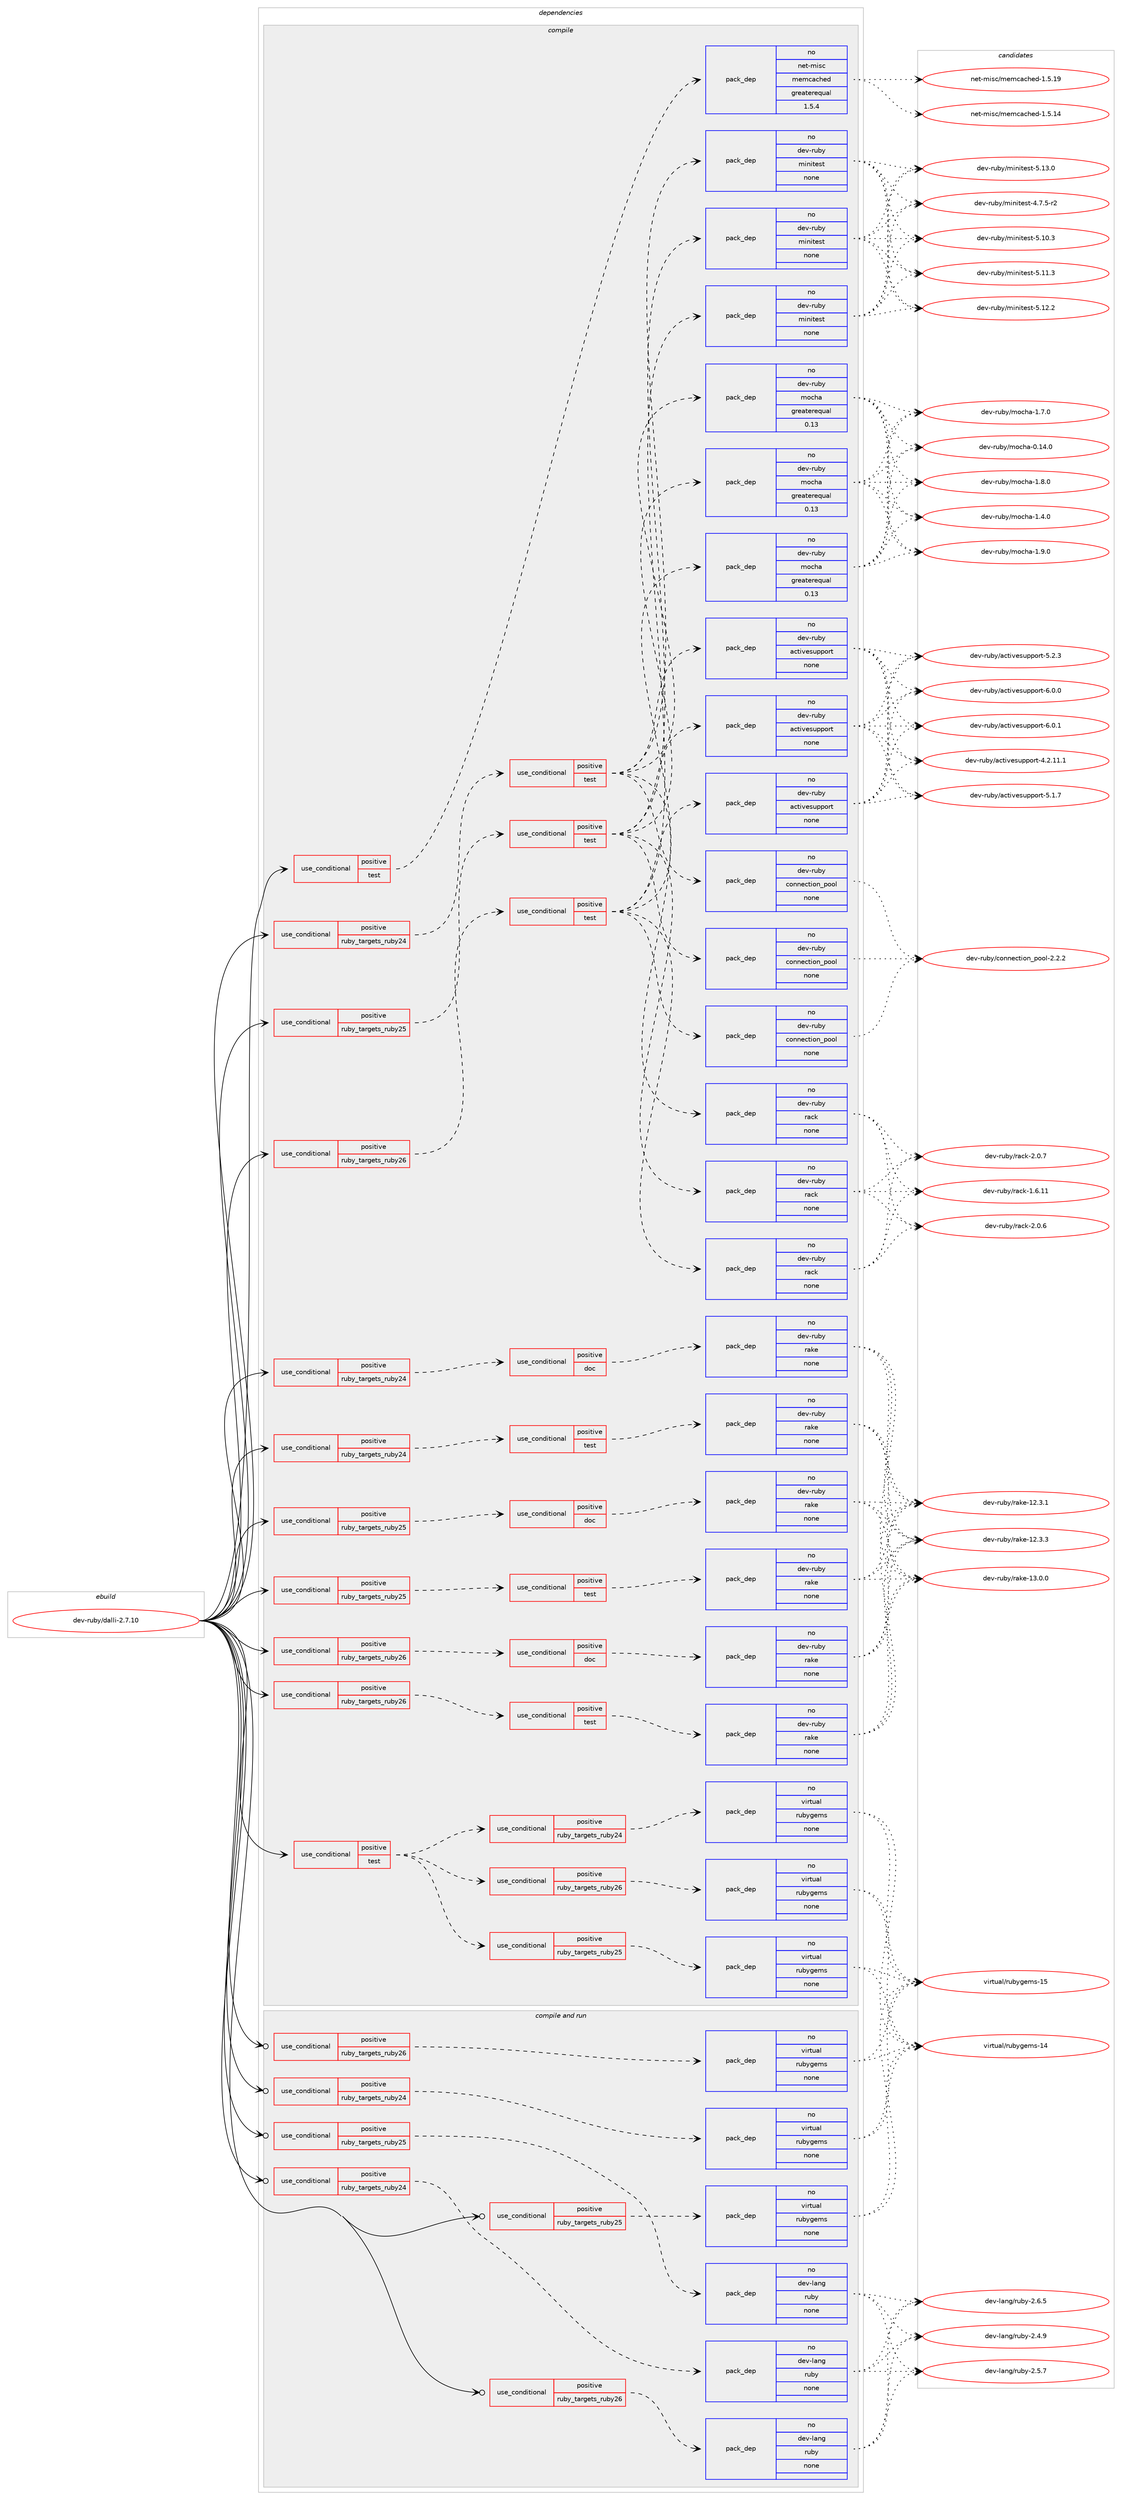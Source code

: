 digraph prolog {

# *************
# Graph options
# *************

newrank=true;
concentrate=true;
compound=true;
graph [rankdir=LR,fontname=Helvetica,fontsize=10,ranksep=1.5];#, ranksep=2.5, nodesep=0.2];
edge  [arrowhead=vee];
node  [fontname=Helvetica,fontsize=10];

# **********
# The ebuild
# **********

subgraph cluster_leftcol {
color=gray;
rank=same;
label=<<i>ebuild</i>>;
id [label="dev-ruby/dalli-2.7.10", color=red, width=4, href="../dev-ruby/dalli-2.7.10.svg"];
}

# ****************
# The dependencies
# ****************

subgraph cluster_midcol {
color=gray;
label=<<i>dependencies</i>>;
subgraph cluster_compile {
fillcolor="#eeeeee";
style=filled;
label=<<i>compile</i>>;
subgraph cond161274 {
dependency683185 [label=<<TABLE BORDER="0" CELLBORDER="1" CELLSPACING="0" CELLPADDING="4"><TR><TD ROWSPAN="3" CELLPADDING="10">use_conditional</TD></TR><TR><TD>positive</TD></TR><TR><TD>ruby_targets_ruby24</TD></TR></TABLE>>, shape=none, color=red];
subgraph cond161275 {
dependency683186 [label=<<TABLE BORDER="0" CELLBORDER="1" CELLSPACING="0" CELLPADDING="4"><TR><TD ROWSPAN="3" CELLPADDING="10">use_conditional</TD></TR><TR><TD>positive</TD></TR><TR><TD>doc</TD></TR></TABLE>>, shape=none, color=red];
subgraph pack509945 {
dependency683187 [label=<<TABLE BORDER="0" CELLBORDER="1" CELLSPACING="0" CELLPADDING="4" WIDTH="220"><TR><TD ROWSPAN="6" CELLPADDING="30">pack_dep</TD></TR><TR><TD WIDTH="110">no</TD></TR><TR><TD>dev-ruby</TD></TR><TR><TD>rake</TD></TR><TR><TD>none</TD></TR><TR><TD></TD></TR></TABLE>>, shape=none, color=blue];
}
dependency683186:e -> dependency683187:w [weight=20,style="dashed",arrowhead="vee"];
}
dependency683185:e -> dependency683186:w [weight=20,style="dashed",arrowhead="vee"];
}
id:e -> dependency683185:w [weight=20,style="solid",arrowhead="vee"];
subgraph cond161276 {
dependency683188 [label=<<TABLE BORDER="0" CELLBORDER="1" CELLSPACING="0" CELLPADDING="4"><TR><TD ROWSPAN="3" CELLPADDING="10">use_conditional</TD></TR><TR><TD>positive</TD></TR><TR><TD>ruby_targets_ruby24</TD></TR></TABLE>>, shape=none, color=red];
subgraph cond161277 {
dependency683189 [label=<<TABLE BORDER="0" CELLBORDER="1" CELLSPACING="0" CELLPADDING="4"><TR><TD ROWSPAN="3" CELLPADDING="10">use_conditional</TD></TR><TR><TD>positive</TD></TR><TR><TD>test</TD></TR></TABLE>>, shape=none, color=red];
subgraph pack509946 {
dependency683190 [label=<<TABLE BORDER="0" CELLBORDER="1" CELLSPACING="0" CELLPADDING="4" WIDTH="220"><TR><TD ROWSPAN="6" CELLPADDING="30">pack_dep</TD></TR><TR><TD WIDTH="110">no</TD></TR><TR><TD>dev-ruby</TD></TR><TR><TD>minitest</TD></TR><TR><TD>none</TD></TR><TR><TD></TD></TR></TABLE>>, shape=none, color=blue];
}
dependency683189:e -> dependency683190:w [weight=20,style="dashed",arrowhead="vee"];
subgraph pack509947 {
dependency683191 [label=<<TABLE BORDER="0" CELLBORDER="1" CELLSPACING="0" CELLPADDING="4" WIDTH="220"><TR><TD ROWSPAN="6" CELLPADDING="30">pack_dep</TD></TR><TR><TD WIDTH="110">no</TD></TR><TR><TD>dev-ruby</TD></TR><TR><TD>mocha</TD></TR><TR><TD>greaterequal</TD></TR><TR><TD>0.13</TD></TR></TABLE>>, shape=none, color=blue];
}
dependency683189:e -> dependency683191:w [weight=20,style="dashed",arrowhead="vee"];
subgraph pack509948 {
dependency683192 [label=<<TABLE BORDER="0" CELLBORDER="1" CELLSPACING="0" CELLPADDING="4" WIDTH="220"><TR><TD ROWSPAN="6" CELLPADDING="30">pack_dep</TD></TR><TR><TD WIDTH="110">no</TD></TR><TR><TD>dev-ruby</TD></TR><TR><TD>rack</TD></TR><TR><TD>none</TD></TR><TR><TD></TD></TR></TABLE>>, shape=none, color=blue];
}
dependency683189:e -> dependency683192:w [weight=20,style="dashed",arrowhead="vee"];
subgraph pack509949 {
dependency683193 [label=<<TABLE BORDER="0" CELLBORDER="1" CELLSPACING="0" CELLPADDING="4" WIDTH="220"><TR><TD ROWSPAN="6" CELLPADDING="30">pack_dep</TD></TR><TR><TD WIDTH="110">no</TD></TR><TR><TD>dev-ruby</TD></TR><TR><TD>activesupport</TD></TR><TR><TD>none</TD></TR><TR><TD></TD></TR></TABLE>>, shape=none, color=blue];
}
dependency683189:e -> dependency683193:w [weight=20,style="dashed",arrowhead="vee"];
subgraph pack509950 {
dependency683194 [label=<<TABLE BORDER="0" CELLBORDER="1" CELLSPACING="0" CELLPADDING="4" WIDTH="220"><TR><TD ROWSPAN="6" CELLPADDING="30">pack_dep</TD></TR><TR><TD WIDTH="110">no</TD></TR><TR><TD>dev-ruby</TD></TR><TR><TD>connection_pool</TD></TR><TR><TD>none</TD></TR><TR><TD></TD></TR></TABLE>>, shape=none, color=blue];
}
dependency683189:e -> dependency683194:w [weight=20,style="dashed",arrowhead="vee"];
}
dependency683188:e -> dependency683189:w [weight=20,style="dashed",arrowhead="vee"];
}
id:e -> dependency683188:w [weight=20,style="solid",arrowhead="vee"];
subgraph cond161278 {
dependency683195 [label=<<TABLE BORDER="0" CELLBORDER="1" CELLSPACING="0" CELLPADDING="4"><TR><TD ROWSPAN="3" CELLPADDING="10">use_conditional</TD></TR><TR><TD>positive</TD></TR><TR><TD>ruby_targets_ruby24</TD></TR></TABLE>>, shape=none, color=red];
subgraph cond161279 {
dependency683196 [label=<<TABLE BORDER="0" CELLBORDER="1" CELLSPACING="0" CELLPADDING="4"><TR><TD ROWSPAN="3" CELLPADDING="10">use_conditional</TD></TR><TR><TD>positive</TD></TR><TR><TD>test</TD></TR></TABLE>>, shape=none, color=red];
subgraph pack509951 {
dependency683197 [label=<<TABLE BORDER="0" CELLBORDER="1" CELLSPACING="0" CELLPADDING="4" WIDTH="220"><TR><TD ROWSPAN="6" CELLPADDING="30">pack_dep</TD></TR><TR><TD WIDTH="110">no</TD></TR><TR><TD>dev-ruby</TD></TR><TR><TD>rake</TD></TR><TR><TD>none</TD></TR><TR><TD></TD></TR></TABLE>>, shape=none, color=blue];
}
dependency683196:e -> dependency683197:w [weight=20,style="dashed",arrowhead="vee"];
}
dependency683195:e -> dependency683196:w [weight=20,style="dashed",arrowhead="vee"];
}
id:e -> dependency683195:w [weight=20,style="solid",arrowhead="vee"];
subgraph cond161280 {
dependency683198 [label=<<TABLE BORDER="0" CELLBORDER="1" CELLSPACING="0" CELLPADDING="4"><TR><TD ROWSPAN="3" CELLPADDING="10">use_conditional</TD></TR><TR><TD>positive</TD></TR><TR><TD>ruby_targets_ruby25</TD></TR></TABLE>>, shape=none, color=red];
subgraph cond161281 {
dependency683199 [label=<<TABLE BORDER="0" CELLBORDER="1" CELLSPACING="0" CELLPADDING="4"><TR><TD ROWSPAN="3" CELLPADDING="10">use_conditional</TD></TR><TR><TD>positive</TD></TR><TR><TD>doc</TD></TR></TABLE>>, shape=none, color=red];
subgraph pack509952 {
dependency683200 [label=<<TABLE BORDER="0" CELLBORDER="1" CELLSPACING="0" CELLPADDING="4" WIDTH="220"><TR><TD ROWSPAN="6" CELLPADDING="30">pack_dep</TD></TR><TR><TD WIDTH="110">no</TD></TR><TR><TD>dev-ruby</TD></TR><TR><TD>rake</TD></TR><TR><TD>none</TD></TR><TR><TD></TD></TR></TABLE>>, shape=none, color=blue];
}
dependency683199:e -> dependency683200:w [weight=20,style="dashed",arrowhead="vee"];
}
dependency683198:e -> dependency683199:w [weight=20,style="dashed",arrowhead="vee"];
}
id:e -> dependency683198:w [weight=20,style="solid",arrowhead="vee"];
subgraph cond161282 {
dependency683201 [label=<<TABLE BORDER="0" CELLBORDER="1" CELLSPACING="0" CELLPADDING="4"><TR><TD ROWSPAN="3" CELLPADDING="10">use_conditional</TD></TR><TR><TD>positive</TD></TR><TR><TD>ruby_targets_ruby25</TD></TR></TABLE>>, shape=none, color=red];
subgraph cond161283 {
dependency683202 [label=<<TABLE BORDER="0" CELLBORDER="1" CELLSPACING="0" CELLPADDING="4"><TR><TD ROWSPAN="3" CELLPADDING="10">use_conditional</TD></TR><TR><TD>positive</TD></TR><TR><TD>test</TD></TR></TABLE>>, shape=none, color=red];
subgraph pack509953 {
dependency683203 [label=<<TABLE BORDER="0" CELLBORDER="1" CELLSPACING="0" CELLPADDING="4" WIDTH="220"><TR><TD ROWSPAN="6" CELLPADDING="30">pack_dep</TD></TR><TR><TD WIDTH="110">no</TD></TR><TR><TD>dev-ruby</TD></TR><TR><TD>minitest</TD></TR><TR><TD>none</TD></TR><TR><TD></TD></TR></TABLE>>, shape=none, color=blue];
}
dependency683202:e -> dependency683203:w [weight=20,style="dashed",arrowhead="vee"];
subgraph pack509954 {
dependency683204 [label=<<TABLE BORDER="0" CELLBORDER="1" CELLSPACING="0" CELLPADDING="4" WIDTH="220"><TR><TD ROWSPAN="6" CELLPADDING="30">pack_dep</TD></TR><TR><TD WIDTH="110">no</TD></TR><TR><TD>dev-ruby</TD></TR><TR><TD>mocha</TD></TR><TR><TD>greaterequal</TD></TR><TR><TD>0.13</TD></TR></TABLE>>, shape=none, color=blue];
}
dependency683202:e -> dependency683204:w [weight=20,style="dashed",arrowhead="vee"];
subgraph pack509955 {
dependency683205 [label=<<TABLE BORDER="0" CELLBORDER="1" CELLSPACING="0" CELLPADDING="4" WIDTH="220"><TR><TD ROWSPAN="6" CELLPADDING="30">pack_dep</TD></TR><TR><TD WIDTH="110">no</TD></TR><TR><TD>dev-ruby</TD></TR><TR><TD>rack</TD></TR><TR><TD>none</TD></TR><TR><TD></TD></TR></TABLE>>, shape=none, color=blue];
}
dependency683202:e -> dependency683205:w [weight=20,style="dashed",arrowhead="vee"];
subgraph pack509956 {
dependency683206 [label=<<TABLE BORDER="0" CELLBORDER="1" CELLSPACING="0" CELLPADDING="4" WIDTH="220"><TR><TD ROWSPAN="6" CELLPADDING="30">pack_dep</TD></TR><TR><TD WIDTH="110">no</TD></TR><TR><TD>dev-ruby</TD></TR><TR><TD>activesupport</TD></TR><TR><TD>none</TD></TR><TR><TD></TD></TR></TABLE>>, shape=none, color=blue];
}
dependency683202:e -> dependency683206:w [weight=20,style="dashed",arrowhead="vee"];
subgraph pack509957 {
dependency683207 [label=<<TABLE BORDER="0" CELLBORDER="1" CELLSPACING="0" CELLPADDING="4" WIDTH="220"><TR><TD ROWSPAN="6" CELLPADDING="30">pack_dep</TD></TR><TR><TD WIDTH="110">no</TD></TR><TR><TD>dev-ruby</TD></TR><TR><TD>connection_pool</TD></TR><TR><TD>none</TD></TR><TR><TD></TD></TR></TABLE>>, shape=none, color=blue];
}
dependency683202:e -> dependency683207:w [weight=20,style="dashed",arrowhead="vee"];
}
dependency683201:e -> dependency683202:w [weight=20,style="dashed",arrowhead="vee"];
}
id:e -> dependency683201:w [weight=20,style="solid",arrowhead="vee"];
subgraph cond161284 {
dependency683208 [label=<<TABLE BORDER="0" CELLBORDER="1" CELLSPACING="0" CELLPADDING="4"><TR><TD ROWSPAN="3" CELLPADDING="10">use_conditional</TD></TR><TR><TD>positive</TD></TR><TR><TD>ruby_targets_ruby25</TD></TR></TABLE>>, shape=none, color=red];
subgraph cond161285 {
dependency683209 [label=<<TABLE BORDER="0" CELLBORDER="1" CELLSPACING="0" CELLPADDING="4"><TR><TD ROWSPAN="3" CELLPADDING="10">use_conditional</TD></TR><TR><TD>positive</TD></TR><TR><TD>test</TD></TR></TABLE>>, shape=none, color=red];
subgraph pack509958 {
dependency683210 [label=<<TABLE BORDER="0" CELLBORDER="1" CELLSPACING="0" CELLPADDING="4" WIDTH="220"><TR><TD ROWSPAN="6" CELLPADDING="30">pack_dep</TD></TR><TR><TD WIDTH="110">no</TD></TR><TR><TD>dev-ruby</TD></TR><TR><TD>rake</TD></TR><TR><TD>none</TD></TR><TR><TD></TD></TR></TABLE>>, shape=none, color=blue];
}
dependency683209:e -> dependency683210:w [weight=20,style="dashed",arrowhead="vee"];
}
dependency683208:e -> dependency683209:w [weight=20,style="dashed",arrowhead="vee"];
}
id:e -> dependency683208:w [weight=20,style="solid",arrowhead="vee"];
subgraph cond161286 {
dependency683211 [label=<<TABLE BORDER="0" CELLBORDER="1" CELLSPACING="0" CELLPADDING="4"><TR><TD ROWSPAN="3" CELLPADDING="10">use_conditional</TD></TR><TR><TD>positive</TD></TR><TR><TD>ruby_targets_ruby26</TD></TR></TABLE>>, shape=none, color=red];
subgraph cond161287 {
dependency683212 [label=<<TABLE BORDER="0" CELLBORDER="1" CELLSPACING="0" CELLPADDING="4"><TR><TD ROWSPAN="3" CELLPADDING="10">use_conditional</TD></TR><TR><TD>positive</TD></TR><TR><TD>doc</TD></TR></TABLE>>, shape=none, color=red];
subgraph pack509959 {
dependency683213 [label=<<TABLE BORDER="0" CELLBORDER="1" CELLSPACING="0" CELLPADDING="4" WIDTH="220"><TR><TD ROWSPAN="6" CELLPADDING="30">pack_dep</TD></TR><TR><TD WIDTH="110">no</TD></TR><TR><TD>dev-ruby</TD></TR><TR><TD>rake</TD></TR><TR><TD>none</TD></TR><TR><TD></TD></TR></TABLE>>, shape=none, color=blue];
}
dependency683212:e -> dependency683213:w [weight=20,style="dashed",arrowhead="vee"];
}
dependency683211:e -> dependency683212:w [weight=20,style="dashed",arrowhead="vee"];
}
id:e -> dependency683211:w [weight=20,style="solid",arrowhead="vee"];
subgraph cond161288 {
dependency683214 [label=<<TABLE BORDER="0" CELLBORDER="1" CELLSPACING="0" CELLPADDING="4"><TR><TD ROWSPAN="3" CELLPADDING="10">use_conditional</TD></TR><TR><TD>positive</TD></TR><TR><TD>ruby_targets_ruby26</TD></TR></TABLE>>, shape=none, color=red];
subgraph cond161289 {
dependency683215 [label=<<TABLE BORDER="0" CELLBORDER="1" CELLSPACING="0" CELLPADDING="4"><TR><TD ROWSPAN="3" CELLPADDING="10">use_conditional</TD></TR><TR><TD>positive</TD></TR><TR><TD>test</TD></TR></TABLE>>, shape=none, color=red];
subgraph pack509960 {
dependency683216 [label=<<TABLE BORDER="0" CELLBORDER="1" CELLSPACING="0" CELLPADDING="4" WIDTH="220"><TR><TD ROWSPAN="6" CELLPADDING="30">pack_dep</TD></TR><TR><TD WIDTH="110">no</TD></TR><TR><TD>dev-ruby</TD></TR><TR><TD>minitest</TD></TR><TR><TD>none</TD></TR><TR><TD></TD></TR></TABLE>>, shape=none, color=blue];
}
dependency683215:e -> dependency683216:w [weight=20,style="dashed",arrowhead="vee"];
subgraph pack509961 {
dependency683217 [label=<<TABLE BORDER="0" CELLBORDER="1" CELLSPACING="0" CELLPADDING="4" WIDTH="220"><TR><TD ROWSPAN="6" CELLPADDING="30">pack_dep</TD></TR><TR><TD WIDTH="110">no</TD></TR><TR><TD>dev-ruby</TD></TR><TR><TD>mocha</TD></TR><TR><TD>greaterequal</TD></TR><TR><TD>0.13</TD></TR></TABLE>>, shape=none, color=blue];
}
dependency683215:e -> dependency683217:w [weight=20,style="dashed",arrowhead="vee"];
subgraph pack509962 {
dependency683218 [label=<<TABLE BORDER="0" CELLBORDER="1" CELLSPACING="0" CELLPADDING="4" WIDTH="220"><TR><TD ROWSPAN="6" CELLPADDING="30">pack_dep</TD></TR><TR><TD WIDTH="110">no</TD></TR><TR><TD>dev-ruby</TD></TR><TR><TD>rack</TD></TR><TR><TD>none</TD></TR><TR><TD></TD></TR></TABLE>>, shape=none, color=blue];
}
dependency683215:e -> dependency683218:w [weight=20,style="dashed",arrowhead="vee"];
subgraph pack509963 {
dependency683219 [label=<<TABLE BORDER="0" CELLBORDER="1" CELLSPACING="0" CELLPADDING="4" WIDTH="220"><TR><TD ROWSPAN="6" CELLPADDING="30">pack_dep</TD></TR><TR><TD WIDTH="110">no</TD></TR><TR><TD>dev-ruby</TD></TR><TR><TD>activesupport</TD></TR><TR><TD>none</TD></TR><TR><TD></TD></TR></TABLE>>, shape=none, color=blue];
}
dependency683215:e -> dependency683219:w [weight=20,style="dashed",arrowhead="vee"];
subgraph pack509964 {
dependency683220 [label=<<TABLE BORDER="0" CELLBORDER="1" CELLSPACING="0" CELLPADDING="4" WIDTH="220"><TR><TD ROWSPAN="6" CELLPADDING="30">pack_dep</TD></TR><TR><TD WIDTH="110">no</TD></TR><TR><TD>dev-ruby</TD></TR><TR><TD>connection_pool</TD></TR><TR><TD>none</TD></TR><TR><TD></TD></TR></TABLE>>, shape=none, color=blue];
}
dependency683215:e -> dependency683220:w [weight=20,style="dashed",arrowhead="vee"];
}
dependency683214:e -> dependency683215:w [weight=20,style="dashed",arrowhead="vee"];
}
id:e -> dependency683214:w [weight=20,style="solid",arrowhead="vee"];
subgraph cond161290 {
dependency683221 [label=<<TABLE BORDER="0" CELLBORDER="1" CELLSPACING="0" CELLPADDING="4"><TR><TD ROWSPAN="3" CELLPADDING="10">use_conditional</TD></TR><TR><TD>positive</TD></TR><TR><TD>ruby_targets_ruby26</TD></TR></TABLE>>, shape=none, color=red];
subgraph cond161291 {
dependency683222 [label=<<TABLE BORDER="0" CELLBORDER="1" CELLSPACING="0" CELLPADDING="4"><TR><TD ROWSPAN="3" CELLPADDING="10">use_conditional</TD></TR><TR><TD>positive</TD></TR><TR><TD>test</TD></TR></TABLE>>, shape=none, color=red];
subgraph pack509965 {
dependency683223 [label=<<TABLE BORDER="0" CELLBORDER="1" CELLSPACING="0" CELLPADDING="4" WIDTH="220"><TR><TD ROWSPAN="6" CELLPADDING="30">pack_dep</TD></TR><TR><TD WIDTH="110">no</TD></TR><TR><TD>dev-ruby</TD></TR><TR><TD>rake</TD></TR><TR><TD>none</TD></TR><TR><TD></TD></TR></TABLE>>, shape=none, color=blue];
}
dependency683222:e -> dependency683223:w [weight=20,style="dashed",arrowhead="vee"];
}
dependency683221:e -> dependency683222:w [weight=20,style="dashed",arrowhead="vee"];
}
id:e -> dependency683221:w [weight=20,style="solid",arrowhead="vee"];
subgraph cond161292 {
dependency683224 [label=<<TABLE BORDER="0" CELLBORDER="1" CELLSPACING="0" CELLPADDING="4"><TR><TD ROWSPAN="3" CELLPADDING="10">use_conditional</TD></TR><TR><TD>positive</TD></TR><TR><TD>test</TD></TR></TABLE>>, shape=none, color=red];
subgraph cond161293 {
dependency683225 [label=<<TABLE BORDER="0" CELLBORDER="1" CELLSPACING="0" CELLPADDING="4"><TR><TD ROWSPAN="3" CELLPADDING="10">use_conditional</TD></TR><TR><TD>positive</TD></TR><TR><TD>ruby_targets_ruby24</TD></TR></TABLE>>, shape=none, color=red];
subgraph pack509966 {
dependency683226 [label=<<TABLE BORDER="0" CELLBORDER="1" CELLSPACING="0" CELLPADDING="4" WIDTH="220"><TR><TD ROWSPAN="6" CELLPADDING="30">pack_dep</TD></TR><TR><TD WIDTH="110">no</TD></TR><TR><TD>virtual</TD></TR><TR><TD>rubygems</TD></TR><TR><TD>none</TD></TR><TR><TD></TD></TR></TABLE>>, shape=none, color=blue];
}
dependency683225:e -> dependency683226:w [weight=20,style="dashed",arrowhead="vee"];
}
dependency683224:e -> dependency683225:w [weight=20,style="dashed",arrowhead="vee"];
subgraph cond161294 {
dependency683227 [label=<<TABLE BORDER="0" CELLBORDER="1" CELLSPACING="0" CELLPADDING="4"><TR><TD ROWSPAN="3" CELLPADDING="10">use_conditional</TD></TR><TR><TD>positive</TD></TR><TR><TD>ruby_targets_ruby25</TD></TR></TABLE>>, shape=none, color=red];
subgraph pack509967 {
dependency683228 [label=<<TABLE BORDER="0" CELLBORDER="1" CELLSPACING="0" CELLPADDING="4" WIDTH="220"><TR><TD ROWSPAN="6" CELLPADDING="30">pack_dep</TD></TR><TR><TD WIDTH="110">no</TD></TR><TR><TD>virtual</TD></TR><TR><TD>rubygems</TD></TR><TR><TD>none</TD></TR><TR><TD></TD></TR></TABLE>>, shape=none, color=blue];
}
dependency683227:e -> dependency683228:w [weight=20,style="dashed",arrowhead="vee"];
}
dependency683224:e -> dependency683227:w [weight=20,style="dashed",arrowhead="vee"];
subgraph cond161295 {
dependency683229 [label=<<TABLE BORDER="0" CELLBORDER="1" CELLSPACING="0" CELLPADDING="4"><TR><TD ROWSPAN="3" CELLPADDING="10">use_conditional</TD></TR><TR><TD>positive</TD></TR><TR><TD>ruby_targets_ruby26</TD></TR></TABLE>>, shape=none, color=red];
subgraph pack509968 {
dependency683230 [label=<<TABLE BORDER="0" CELLBORDER="1" CELLSPACING="0" CELLPADDING="4" WIDTH="220"><TR><TD ROWSPAN="6" CELLPADDING="30">pack_dep</TD></TR><TR><TD WIDTH="110">no</TD></TR><TR><TD>virtual</TD></TR><TR><TD>rubygems</TD></TR><TR><TD>none</TD></TR><TR><TD></TD></TR></TABLE>>, shape=none, color=blue];
}
dependency683229:e -> dependency683230:w [weight=20,style="dashed",arrowhead="vee"];
}
dependency683224:e -> dependency683229:w [weight=20,style="dashed",arrowhead="vee"];
}
id:e -> dependency683224:w [weight=20,style="solid",arrowhead="vee"];
subgraph cond161296 {
dependency683231 [label=<<TABLE BORDER="0" CELLBORDER="1" CELLSPACING="0" CELLPADDING="4"><TR><TD ROWSPAN="3" CELLPADDING="10">use_conditional</TD></TR><TR><TD>positive</TD></TR><TR><TD>test</TD></TR></TABLE>>, shape=none, color=red];
subgraph pack509969 {
dependency683232 [label=<<TABLE BORDER="0" CELLBORDER="1" CELLSPACING="0" CELLPADDING="4" WIDTH="220"><TR><TD ROWSPAN="6" CELLPADDING="30">pack_dep</TD></TR><TR><TD WIDTH="110">no</TD></TR><TR><TD>net-misc</TD></TR><TR><TD>memcached</TD></TR><TR><TD>greaterequal</TD></TR><TR><TD>1.5.4</TD></TR></TABLE>>, shape=none, color=blue];
}
dependency683231:e -> dependency683232:w [weight=20,style="dashed",arrowhead="vee"];
}
id:e -> dependency683231:w [weight=20,style="solid",arrowhead="vee"];
}
subgraph cluster_compileandrun {
fillcolor="#eeeeee";
style=filled;
label=<<i>compile and run</i>>;
subgraph cond161297 {
dependency683233 [label=<<TABLE BORDER="0" CELLBORDER="1" CELLSPACING="0" CELLPADDING="4"><TR><TD ROWSPAN="3" CELLPADDING="10">use_conditional</TD></TR><TR><TD>positive</TD></TR><TR><TD>ruby_targets_ruby24</TD></TR></TABLE>>, shape=none, color=red];
subgraph pack509970 {
dependency683234 [label=<<TABLE BORDER="0" CELLBORDER="1" CELLSPACING="0" CELLPADDING="4" WIDTH="220"><TR><TD ROWSPAN="6" CELLPADDING="30">pack_dep</TD></TR><TR><TD WIDTH="110">no</TD></TR><TR><TD>dev-lang</TD></TR><TR><TD>ruby</TD></TR><TR><TD>none</TD></TR><TR><TD></TD></TR></TABLE>>, shape=none, color=blue];
}
dependency683233:e -> dependency683234:w [weight=20,style="dashed",arrowhead="vee"];
}
id:e -> dependency683233:w [weight=20,style="solid",arrowhead="odotvee"];
subgraph cond161298 {
dependency683235 [label=<<TABLE BORDER="0" CELLBORDER="1" CELLSPACING="0" CELLPADDING="4"><TR><TD ROWSPAN="3" CELLPADDING="10">use_conditional</TD></TR><TR><TD>positive</TD></TR><TR><TD>ruby_targets_ruby24</TD></TR></TABLE>>, shape=none, color=red];
subgraph pack509971 {
dependency683236 [label=<<TABLE BORDER="0" CELLBORDER="1" CELLSPACING="0" CELLPADDING="4" WIDTH="220"><TR><TD ROWSPAN="6" CELLPADDING="30">pack_dep</TD></TR><TR><TD WIDTH="110">no</TD></TR><TR><TD>virtual</TD></TR><TR><TD>rubygems</TD></TR><TR><TD>none</TD></TR><TR><TD></TD></TR></TABLE>>, shape=none, color=blue];
}
dependency683235:e -> dependency683236:w [weight=20,style="dashed",arrowhead="vee"];
}
id:e -> dependency683235:w [weight=20,style="solid",arrowhead="odotvee"];
subgraph cond161299 {
dependency683237 [label=<<TABLE BORDER="0" CELLBORDER="1" CELLSPACING="0" CELLPADDING="4"><TR><TD ROWSPAN="3" CELLPADDING="10">use_conditional</TD></TR><TR><TD>positive</TD></TR><TR><TD>ruby_targets_ruby25</TD></TR></TABLE>>, shape=none, color=red];
subgraph pack509972 {
dependency683238 [label=<<TABLE BORDER="0" CELLBORDER="1" CELLSPACING="0" CELLPADDING="4" WIDTH="220"><TR><TD ROWSPAN="6" CELLPADDING="30">pack_dep</TD></TR><TR><TD WIDTH="110">no</TD></TR><TR><TD>dev-lang</TD></TR><TR><TD>ruby</TD></TR><TR><TD>none</TD></TR><TR><TD></TD></TR></TABLE>>, shape=none, color=blue];
}
dependency683237:e -> dependency683238:w [weight=20,style="dashed",arrowhead="vee"];
}
id:e -> dependency683237:w [weight=20,style="solid",arrowhead="odotvee"];
subgraph cond161300 {
dependency683239 [label=<<TABLE BORDER="0" CELLBORDER="1" CELLSPACING="0" CELLPADDING="4"><TR><TD ROWSPAN="3" CELLPADDING="10">use_conditional</TD></TR><TR><TD>positive</TD></TR><TR><TD>ruby_targets_ruby25</TD></TR></TABLE>>, shape=none, color=red];
subgraph pack509973 {
dependency683240 [label=<<TABLE BORDER="0" CELLBORDER="1" CELLSPACING="0" CELLPADDING="4" WIDTH="220"><TR><TD ROWSPAN="6" CELLPADDING="30">pack_dep</TD></TR><TR><TD WIDTH="110">no</TD></TR><TR><TD>virtual</TD></TR><TR><TD>rubygems</TD></TR><TR><TD>none</TD></TR><TR><TD></TD></TR></TABLE>>, shape=none, color=blue];
}
dependency683239:e -> dependency683240:w [weight=20,style="dashed",arrowhead="vee"];
}
id:e -> dependency683239:w [weight=20,style="solid",arrowhead="odotvee"];
subgraph cond161301 {
dependency683241 [label=<<TABLE BORDER="0" CELLBORDER="1" CELLSPACING="0" CELLPADDING="4"><TR><TD ROWSPAN="3" CELLPADDING="10">use_conditional</TD></TR><TR><TD>positive</TD></TR><TR><TD>ruby_targets_ruby26</TD></TR></TABLE>>, shape=none, color=red];
subgraph pack509974 {
dependency683242 [label=<<TABLE BORDER="0" CELLBORDER="1" CELLSPACING="0" CELLPADDING="4" WIDTH="220"><TR><TD ROWSPAN="6" CELLPADDING="30">pack_dep</TD></TR><TR><TD WIDTH="110">no</TD></TR><TR><TD>dev-lang</TD></TR><TR><TD>ruby</TD></TR><TR><TD>none</TD></TR><TR><TD></TD></TR></TABLE>>, shape=none, color=blue];
}
dependency683241:e -> dependency683242:w [weight=20,style="dashed",arrowhead="vee"];
}
id:e -> dependency683241:w [weight=20,style="solid",arrowhead="odotvee"];
subgraph cond161302 {
dependency683243 [label=<<TABLE BORDER="0" CELLBORDER="1" CELLSPACING="0" CELLPADDING="4"><TR><TD ROWSPAN="3" CELLPADDING="10">use_conditional</TD></TR><TR><TD>positive</TD></TR><TR><TD>ruby_targets_ruby26</TD></TR></TABLE>>, shape=none, color=red];
subgraph pack509975 {
dependency683244 [label=<<TABLE BORDER="0" CELLBORDER="1" CELLSPACING="0" CELLPADDING="4" WIDTH="220"><TR><TD ROWSPAN="6" CELLPADDING="30">pack_dep</TD></TR><TR><TD WIDTH="110">no</TD></TR><TR><TD>virtual</TD></TR><TR><TD>rubygems</TD></TR><TR><TD>none</TD></TR><TR><TD></TD></TR></TABLE>>, shape=none, color=blue];
}
dependency683243:e -> dependency683244:w [weight=20,style="dashed",arrowhead="vee"];
}
id:e -> dependency683243:w [weight=20,style="solid",arrowhead="odotvee"];
}
subgraph cluster_run {
fillcolor="#eeeeee";
style=filled;
label=<<i>run</i>>;
}
}

# **************
# The candidates
# **************

subgraph cluster_choices {
rank=same;
color=gray;
label=<<i>candidates</i>>;

subgraph choice509945 {
color=black;
nodesep=1;
choice1001011184511411798121471149710710145495046514649 [label="dev-ruby/rake-12.3.1", color=red, width=4,href="../dev-ruby/rake-12.3.1.svg"];
choice1001011184511411798121471149710710145495046514651 [label="dev-ruby/rake-12.3.3", color=red, width=4,href="../dev-ruby/rake-12.3.3.svg"];
choice1001011184511411798121471149710710145495146484648 [label="dev-ruby/rake-13.0.0", color=red, width=4,href="../dev-ruby/rake-13.0.0.svg"];
dependency683187:e -> choice1001011184511411798121471149710710145495046514649:w [style=dotted,weight="100"];
dependency683187:e -> choice1001011184511411798121471149710710145495046514651:w [style=dotted,weight="100"];
dependency683187:e -> choice1001011184511411798121471149710710145495146484648:w [style=dotted,weight="100"];
}
subgraph choice509946 {
color=black;
nodesep=1;
choice1001011184511411798121471091051101051161011151164552465546534511450 [label="dev-ruby/minitest-4.7.5-r2", color=red, width=4,href="../dev-ruby/minitest-4.7.5-r2.svg"];
choice10010111845114117981214710910511010511610111511645534649484651 [label="dev-ruby/minitest-5.10.3", color=red, width=4,href="../dev-ruby/minitest-5.10.3.svg"];
choice10010111845114117981214710910511010511610111511645534649494651 [label="dev-ruby/minitest-5.11.3", color=red, width=4,href="../dev-ruby/minitest-5.11.3.svg"];
choice10010111845114117981214710910511010511610111511645534649504650 [label="dev-ruby/minitest-5.12.2", color=red, width=4,href="../dev-ruby/minitest-5.12.2.svg"];
choice10010111845114117981214710910511010511610111511645534649514648 [label="dev-ruby/minitest-5.13.0", color=red, width=4,href="../dev-ruby/minitest-5.13.0.svg"];
dependency683190:e -> choice1001011184511411798121471091051101051161011151164552465546534511450:w [style=dotted,weight="100"];
dependency683190:e -> choice10010111845114117981214710910511010511610111511645534649484651:w [style=dotted,weight="100"];
dependency683190:e -> choice10010111845114117981214710910511010511610111511645534649494651:w [style=dotted,weight="100"];
dependency683190:e -> choice10010111845114117981214710910511010511610111511645534649504650:w [style=dotted,weight="100"];
dependency683190:e -> choice10010111845114117981214710910511010511610111511645534649514648:w [style=dotted,weight="100"];
}
subgraph choice509947 {
color=black;
nodesep=1;
choice100101118451141179812147109111991049745484649524648 [label="dev-ruby/mocha-0.14.0", color=red, width=4,href="../dev-ruby/mocha-0.14.0.svg"];
choice1001011184511411798121471091119910497454946524648 [label="dev-ruby/mocha-1.4.0", color=red, width=4,href="../dev-ruby/mocha-1.4.0.svg"];
choice1001011184511411798121471091119910497454946554648 [label="dev-ruby/mocha-1.7.0", color=red, width=4,href="../dev-ruby/mocha-1.7.0.svg"];
choice1001011184511411798121471091119910497454946564648 [label="dev-ruby/mocha-1.8.0", color=red, width=4,href="../dev-ruby/mocha-1.8.0.svg"];
choice1001011184511411798121471091119910497454946574648 [label="dev-ruby/mocha-1.9.0", color=red, width=4,href="../dev-ruby/mocha-1.9.0.svg"];
dependency683191:e -> choice100101118451141179812147109111991049745484649524648:w [style=dotted,weight="100"];
dependency683191:e -> choice1001011184511411798121471091119910497454946524648:w [style=dotted,weight="100"];
dependency683191:e -> choice1001011184511411798121471091119910497454946554648:w [style=dotted,weight="100"];
dependency683191:e -> choice1001011184511411798121471091119910497454946564648:w [style=dotted,weight="100"];
dependency683191:e -> choice1001011184511411798121471091119910497454946574648:w [style=dotted,weight="100"];
}
subgraph choice509948 {
color=black;
nodesep=1;
choice100101118451141179812147114979910745494654464949 [label="dev-ruby/rack-1.6.11", color=red, width=4,href="../dev-ruby/rack-1.6.11.svg"];
choice1001011184511411798121471149799107455046484654 [label="dev-ruby/rack-2.0.6", color=red, width=4,href="../dev-ruby/rack-2.0.6.svg"];
choice1001011184511411798121471149799107455046484655 [label="dev-ruby/rack-2.0.7", color=red, width=4,href="../dev-ruby/rack-2.0.7.svg"];
dependency683192:e -> choice100101118451141179812147114979910745494654464949:w [style=dotted,weight="100"];
dependency683192:e -> choice1001011184511411798121471149799107455046484654:w [style=dotted,weight="100"];
dependency683192:e -> choice1001011184511411798121471149799107455046484655:w [style=dotted,weight="100"];
}
subgraph choice509949 {
color=black;
nodesep=1;
choice1001011184511411798121479799116105118101115117112112111114116455246504649494649 [label="dev-ruby/activesupport-4.2.11.1", color=red, width=4,href="../dev-ruby/activesupport-4.2.11.1.svg"];
choice1001011184511411798121479799116105118101115117112112111114116455346494655 [label="dev-ruby/activesupport-5.1.7", color=red, width=4,href="../dev-ruby/activesupport-5.1.7.svg"];
choice1001011184511411798121479799116105118101115117112112111114116455346504651 [label="dev-ruby/activesupport-5.2.3", color=red, width=4,href="../dev-ruby/activesupport-5.2.3.svg"];
choice1001011184511411798121479799116105118101115117112112111114116455446484648 [label="dev-ruby/activesupport-6.0.0", color=red, width=4,href="../dev-ruby/activesupport-6.0.0.svg"];
choice1001011184511411798121479799116105118101115117112112111114116455446484649 [label="dev-ruby/activesupport-6.0.1", color=red, width=4,href="../dev-ruby/activesupport-6.0.1.svg"];
dependency683193:e -> choice1001011184511411798121479799116105118101115117112112111114116455246504649494649:w [style=dotted,weight="100"];
dependency683193:e -> choice1001011184511411798121479799116105118101115117112112111114116455346494655:w [style=dotted,weight="100"];
dependency683193:e -> choice1001011184511411798121479799116105118101115117112112111114116455346504651:w [style=dotted,weight="100"];
dependency683193:e -> choice1001011184511411798121479799116105118101115117112112111114116455446484648:w [style=dotted,weight="100"];
dependency683193:e -> choice1001011184511411798121479799116105118101115117112112111114116455446484649:w [style=dotted,weight="100"];
}
subgraph choice509950 {
color=black;
nodesep=1;
choice100101118451141179812147991111101101019911610511111095112111111108455046504650 [label="dev-ruby/connection_pool-2.2.2", color=red, width=4,href="../dev-ruby/connection_pool-2.2.2.svg"];
dependency683194:e -> choice100101118451141179812147991111101101019911610511111095112111111108455046504650:w [style=dotted,weight="100"];
}
subgraph choice509951 {
color=black;
nodesep=1;
choice1001011184511411798121471149710710145495046514649 [label="dev-ruby/rake-12.3.1", color=red, width=4,href="../dev-ruby/rake-12.3.1.svg"];
choice1001011184511411798121471149710710145495046514651 [label="dev-ruby/rake-12.3.3", color=red, width=4,href="../dev-ruby/rake-12.3.3.svg"];
choice1001011184511411798121471149710710145495146484648 [label="dev-ruby/rake-13.0.0", color=red, width=4,href="../dev-ruby/rake-13.0.0.svg"];
dependency683197:e -> choice1001011184511411798121471149710710145495046514649:w [style=dotted,weight="100"];
dependency683197:e -> choice1001011184511411798121471149710710145495046514651:w [style=dotted,weight="100"];
dependency683197:e -> choice1001011184511411798121471149710710145495146484648:w [style=dotted,weight="100"];
}
subgraph choice509952 {
color=black;
nodesep=1;
choice1001011184511411798121471149710710145495046514649 [label="dev-ruby/rake-12.3.1", color=red, width=4,href="../dev-ruby/rake-12.3.1.svg"];
choice1001011184511411798121471149710710145495046514651 [label="dev-ruby/rake-12.3.3", color=red, width=4,href="../dev-ruby/rake-12.3.3.svg"];
choice1001011184511411798121471149710710145495146484648 [label="dev-ruby/rake-13.0.0", color=red, width=4,href="../dev-ruby/rake-13.0.0.svg"];
dependency683200:e -> choice1001011184511411798121471149710710145495046514649:w [style=dotted,weight="100"];
dependency683200:e -> choice1001011184511411798121471149710710145495046514651:w [style=dotted,weight="100"];
dependency683200:e -> choice1001011184511411798121471149710710145495146484648:w [style=dotted,weight="100"];
}
subgraph choice509953 {
color=black;
nodesep=1;
choice1001011184511411798121471091051101051161011151164552465546534511450 [label="dev-ruby/minitest-4.7.5-r2", color=red, width=4,href="../dev-ruby/minitest-4.7.5-r2.svg"];
choice10010111845114117981214710910511010511610111511645534649484651 [label="dev-ruby/minitest-5.10.3", color=red, width=4,href="../dev-ruby/minitest-5.10.3.svg"];
choice10010111845114117981214710910511010511610111511645534649494651 [label="dev-ruby/minitest-5.11.3", color=red, width=4,href="../dev-ruby/minitest-5.11.3.svg"];
choice10010111845114117981214710910511010511610111511645534649504650 [label="dev-ruby/minitest-5.12.2", color=red, width=4,href="../dev-ruby/minitest-5.12.2.svg"];
choice10010111845114117981214710910511010511610111511645534649514648 [label="dev-ruby/minitest-5.13.0", color=red, width=4,href="../dev-ruby/minitest-5.13.0.svg"];
dependency683203:e -> choice1001011184511411798121471091051101051161011151164552465546534511450:w [style=dotted,weight="100"];
dependency683203:e -> choice10010111845114117981214710910511010511610111511645534649484651:w [style=dotted,weight="100"];
dependency683203:e -> choice10010111845114117981214710910511010511610111511645534649494651:w [style=dotted,weight="100"];
dependency683203:e -> choice10010111845114117981214710910511010511610111511645534649504650:w [style=dotted,weight="100"];
dependency683203:e -> choice10010111845114117981214710910511010511610111511645534649514648:w [style=dotted,weight="100"];
}
subgraph choice509954 {
color=black;
nodesep=1;
choice100101118451141179812147109111991049745484649524648 [label="dev-ruby/mocha-0.14.0", color=red, width=4,href="../dev-ruby/mocha-0.14.0.svg"];
choice1001011184511411798121471091119910497454946524648 [label="dev-ruby/mocha-1.4.0", color=red, width=4,href="../dev-ruby/mocha-1.4.0.svg"];
choice1001011184511411798121471091119910497454946554648 [label="dev-ruby/mocha-1.7.0", color=red, width=4,href="../dev-ruby/mocha-1.7.0.svg"];
choice1001011184511411798121471091119910497454946564648 [label="dev-ruby/mocha-1.8.0", color=red, width=4,href="../dev-ruby/mocha-1.8.0.svg"];
choice1001011184511411798121471091119910497454946574648 [label="dev-ruby/mocha-1.9.0", color=red, width=4,href="../dev-ruby/mocha-1.9.0.svg"];
dependency683204:e -> choice100101118451141179812147109111991049745484649524648:w [style=dotted,weight="100"];
dependency683204:e -> choice1001011184511411798121471091119910497454946524648:w [style=dotted,weight="100"];
dependency683204:e -> choice1001011184511411798121471091119910497454946554648:w [style=dotted,weight="100"];
dependency683204:e -> choice1001011184511411798121471091119910497454946564648:w [style=dotted,weight="100"];
dependency683204:e -> choice1001011184511411798121471091119910497454946574648:w [style=dotted,weight="100"];
}
subgraph choice509955 {
color=black;
nodesep=1;
choice100101118451141179812147114979910745494654464949 [label="dev-ruby/rack-1.6.11", color=red, width=4,href="../dev-ruby/rack-1.6.11.svg"];
choice1001011184511411798121471149799107455046484654 [label="dev-ruby/rack-2.0.6", color=red, width=4,href="../dev-ruby/rack-2.0.6.svg"];
choice1001011184511411798121471149799107455046484655 [label="dev-ruby/rack-2.0.7", color=red, width=4,href="../dev-ruby/rack-2.0.7.svg"];
dependency683205:e -> choice100101118451141179812147114979910745494654464949:w [style=dotted,weight="100"];
dependency683205:e -> choice1001011184511411798121471149799107455046484654:w [style=dotted,weight="100"];
dependency683205:e -> choice1001011184511411798121471149799107455046484655:w [style=dotted,weight="100"];
}
subgraph choice509956 {
color=black;
nodesep=1;
choice1001011184511411798121479799116105118101115117112112111114116455246504649494649 [label="dev-ruby/activesupport-4.2.11.1", color=red, width=4,href="../dev-ruby/activesupport-4.2.11.1.svg"];
choice1001011184511411798121479799116105118101115117112112111114116455346494655 [label="dev-ruby/activesupport-5.1.7", color=red, width=4,href="../dev-ruby/activesupport-5.1.7.svg"];
choice1001011184511411798121479799116105118101115117112112111114116455346504651 [label="dev-ruby/activesupport-5.2.3", color=red, width=4,href="../dev-ruby/activesupport-5.2.3.svg"];
choice1001011184511411798121479799116105118101115117112112111114116455446484648 [label="dev-ruby/activesupport-6.0.0", color=red, width=4,href="../dev-ruby/activesupport-6.0.0.svg"];
choice1001011184511411798121479799116105118101115117112112111114116455446484649 [label="dev-ruby/activesupport-6.0.1", color=red, width=4,href="../dev-ruby/activesupport-6.0.1.svg"];
dependency683206:e -> choice1001011184511411798121479799116105118101115117112112111114116455246504649494649:w [style=dotted,weight="100"];
dependency683206:e -> choice1001011184511411798121479799116105118101115117112112111114116455346494655:w [style=dotted,weight="100"];
dependency683206:e -> choice1001011184511411798121479799116105118101115117112112111114116455346504651:w [style=dotted,weight="100"];
dependency683206:e -> choice1001011184511411798121479799116105118101115117112112111114116455446484648:w [style=dotted,weight="100"];
dependency683206:e -> choice1001011184511411798121479799116105118101115117112112111114116455446484649:w [style=dotted,weight="100"];
}
subgraph choice509957 {
color=black;
nodesep=1;
choice100101118451141179812147991111101101019911610511111095112111111108455046504650 [label="dev-ruby/connection_pool-2.2.2", color=red, width=4,href="../dev-ruby/connection_pool-2.2.2.svg"];
dependency683207:e -> choice100101118451141179812147991111101101019911610511111095112111111108455046504650:w [style=dotted,weight="100"];
}
subgraph choice509958 {
color=black;
nodesep=1;
choice1001011184511411798121471149710710145495046514649 [label="dev-ruby/rake-12.3.1", color=red, width=4,href="../dev-ruby/rake-12.3.1.svg"];
choice1001011184511411798121471149710710145495046514651 [label="dev-ruby/rake-12.3.3", color=red, width=4,href="../dev-ruby/rake-12.3.3.svg"];
choice1001011184511411798121471149710710145495146484648 [label="dev-ruby/rake-13.0.0", color=red, width=4,href="../dev-ruby/rake-13.0.0.svg"];
dependency683210:e -> choice1001011184511411798121471149710710145495046514649:w [style=dotted,weight="100"];
dependency683210:e -> choice1001011184511411798121471149710710145495046514651:w [style=dotted,weight="100"];
dependency683210:e -> choice1001011184511411798121471149710710145495146484648:w [style=dotted,weight="100"];
}
subgraph choice509959 {
color=black;
nodesep=1;
choice1001011184511411798121471149710710145495046514649 [label="dev-ruby/rake-12.3.1", color=red, width=4,href="../dev-ruby/rake-12.3.1.svg"];
choice1001011184511411798121471149710710145495046514651 [label="dev-ruby/rake-12.3.3", color=red, width=4,href="../dev-ruby/rake-12.3.3.svg"];
choice1001011184511411798121471149710710145495146484648 [label="dev-ruby/rake-13.0.0", color=red, width=4,href="../dev-ruby/rake-13.0.0.svg"];
dependency683213:e -> choice1001011184511411798121471149710710145495046514649:w [style=dotted,weight="100"];
dependency683213:e -> choice1001011184511411798121471149710710145495046514651:w [style=dotted,weight="100"];
dependency683213:e -> choice1001011184511411798121471149710710145495146484648:w [style=dotted,weight="100"];
}
subgraph choice509960 {
color=black;
nodesep=1;
choice1001011184511411798121471091051101051161011151164552465546534511450 [label="dev-ruby/minitest-4.7.5-r2", color=red, width=4,href="../dev-ruby/minitest-4.7.5-r2.svg"];
choice10010111845114117981214710910511010511610111511645534649484651 [label="dev-ruby/minitest-5.10.3", color=red, width=4,href="../dev-ruby/minitest-5.10.3.svg"];
choice10010111845114117981214710910511010511610111511645534649494651 [label="dev-ruby/minitest-5.11.3", color=red, width=4,href="../dev-ruby/minitest-5.11.3.svg"];
choice10010111845114117981214710910511010511610111511645534649504650 [label="dev-ruby/minitest-5.12.2", color=red, width=4,href="../dev-ruby/minitest-5.12.2.svg"];
choice10010111845114117981214710910511010511610111511645534649514648 [label="dev-ruby/minitest-5.13.0", color=red, width=4,href="../dev-ruby/minitest-5.13.0.svg"];
dependency683216:e -> choice1001011184511411798121471091051101051161011151164552465546534511450:w [style=dotted,weight="100"];
dependency683216:e -> choice10010111845114117981214710910511010511610111511645534649484651:w [style=dotted,weight="100"];
dependency683216:e -> choice10010111845114117981214710910511010511610111511645534649494651:w [style=dotted,weight="100"];
dependency683216:e -> choice10010111845114117981214710910511010511610111511645534649504650:w [style=dotted,weight="100"];
dependency683216:e -> choice10010111845114117981214710910511010511610111511645534649514648:w [style=dotted,weight="100"];
}
subgraph choice509961 {
color=black;
nodesep=1;
choice100101118451141179812147109111991049745484649524648 [label="dev-ruby/mocha-0.14.0", color=red, width=4,href="../dev-ruby/mocha-0.14.0.svg"];
choice1001011184511411798121471091119910497454946524648 [label="dev-ruby/mocha-1.4.0", color=red, width=4,href="../dev-ruby/mocha-1.4.0.svg"];
choice1001011184511411798121471091119910497454946554648 [label="dev-ruby/mocha-1.7.0", color=red, width=4,href="../dev-ruby/mocha-1.7.0.svg"];
choice1001011184511411798121471091119910497454946564648 [label="dev-ruby/mocha-1.8.0", color=red, width=4,href="../dev-ruby/mocha-1.8.0.svg"];
choice1001011184511411798121471091119910497454946574648 [label="dev-ruby/mocha-1.9.0", color=red, width=4,href="../dev-ruby/mocha-1.9.0.svg"];
dependency683217:e -> choice100101118451141179812147109111991049745484649524648:w [style=dotted,weight="100"];
dependency683217:e -> choice1001011184511411798121471091119910497454946524648:w [style=dotted,weight="100"];
dependency683217:e -> choice1001011184511411798121471091119910497454946554648:w [style=dotted,weight="100"];
dependency683217:e -> choice1001011184511411798121471091119910497454946564648:w [style=dotted,weight="100"];
dependency683217:e -> choice1001011184511411798121471091119910497454946574648:w [style=dotted,weight="100"];
}
subgraph choice509962 {
color=black;
nodesep=1;
choice100101118451141179812147114979910745494654464949 [label="dev-ruby/rack-1.6.11", color=red, width=4,href="../dev-ruby/rack-1.6.11.svg"];
choice1001011184511411798121471149799107455046484654 [label="dev-ruby/rack-2.0.6", color=red, width=4,href="../dev-ruby/rack-2.0.6.svg"];
choice1001011184511411798121471149799107455046484655 [label="dev-ruby/rack-2.0.7", color=red, width=4,href="../dev-ruby/rack-2.0.7.svg"];
dependency683218:e -> choice100101118451141179812147114979910745494654464949:w [style=dotted,weight="100"];
dependency683218:e -> choice1001011184511411798121471149799107455046484654:w [style=dotted,weight="100"];
dependency683218:e -> choice1001011184511411798121471149799107455046484655:w [style=dotted,weight="100"];
}
subgraph choice509963 {
color=black;
nodesep=1;
choice1001011184511411798121479799116105118101115117112112111114116455246504649494649 [label="dev-ruby/activesupport-4.2.11.1", color=red, width=4,href="../dev-ruby/activesupport-4.2.11.1.svg"];
choice1001011184511411798121479799116105118101115117112112111114116455346494655 [label="dev-ruby/activesupport-5.1.7", color=red, width=4,href="../dev-ruby/activesupport-5.1.7.svg"];
choice1001011184511411798121479799116105118101115117112112111114116455346504651 [label="dev-ruby/activesupport-5.2.3", color=red, width=4,href="../dev-ruby/activesupport-5.2.3.svg"];
choice1001011184511411798121479799116105118101115117112112111114116455446484648 [label="dev-ruby/activesupport-6.0.0", color=red, width=4,href="../dev-ruby/activesupport-6.0.0.svg"];
choice1001011184511411798121479799116105118101115117112112111114116455446484649 [label="dev-ruby/activesupport-6.0.1", color=red, width=4,href="../dev-ruby/activesupport-6.0.1.svg"];
dependency683219:e -> choice1001011184511411798121479799116105118101115117112112111114116455246504649494649:w [style=dotted,weight="100"];
dependency683219:e -> choice1001011184511411798121479799116105118101115117112112111114116455346494655:w [style=dotted,weight="100"];
dependency683219:e -> choice1001011184511411798121479799116105118101115117112112111114116455346504651:w [style=dotted,weight="100"];
dependency683219:e -> choice1001011184511411798121479799116105118101115117112112111114116455446484648:w [style=dotted,weight="100"];
dependency683219:e -> choice1001011184511411798121479799116105118101115117112112111114116455446484649:w [style=dotted,weight="100"];
}
subgraph choice509964 {
color=black;
nodesep=1;
choice100101118451141179812147991111101101019911610511111095112111111108455046504650 [label="dev-ruby/connection_pool-2.2.2", color=red, width=4,href="../dev-ruby/connection_pool-2.2.2.svg"];
dependency683220:e -> choice100101118451141179812147991111101101019911610511111095112111111108455046504650:w [style=dotted,weight="100"];
}
subgraph choice509965 {
color=black;
nodesep=1;
choice1001011184511411798121471149710710145495046514649 [label="dev-ruby/rake-12.3.1", color=red, width=4,href="../dev-ruby/rake-12.3.1.svg"];
choice1001011184511411798121471149710710145495046514651 [label="dev-ruby/rake-12.3.3", color=red, width=4,href="../dev-ruby/rake-12.3.3.svg"];
choice1001011184511411798121471149710710145495146484648 [label="dev-ruby/rake-13.0.0", color=red, width=4,href="../dev-ruby/rake-13.0.0.svg"];
dependency683223:e -> choice1001011184511411798121471149710710145495046514649:w [style=dotted,weight="100"];
dependency683223:e -> choice1001011184511411798121471149710710145495046514651:w [style=dotted,weight="100"];
dependency683223:e -> choice1001011184511411798121471149710710145495146484648:w [style=dotted,weight="100"];
}
subgraph choice509966 {
color=black;
nodesep=1;
choice118105114116117971084711411798121103101109115454952 [label="virtual/rubygems-14", color=red, width=4,href="../virtual/rubygems-14.svg"];
choice118105114116117971084711411798121103101109115454953 [label="virtual/rubygems-15", color=red, width=4,href="../virtual/rubygems-15.svg"];
dependency683226:e -> choice118105114116117971084711411798121103101109115454952:w [style=dotted,weight="100"];
dependency683226:e -> choice118105114116117971084711411798121103101109115454953:w [style=dotted,weight="100"];
}
subgraph choice509967 {
color=black;
nodesep=1;
choice118105114116117971084711411798121103101109115454952 [label="virtual/rubygems-14", color=red, width=4,href="../virtual/rubygems-14.svg"];
choice118105114116117971084711411798121103101109115454953 [label="virtual/rubygems-15", color=red, width=4,href="../virtual/rubygems-15.svg"];
dependency683228:e -> choice118105114116117971084711411798121103101109115454952:w [style=dotted,weight="100"];
dependency683228:e -> choice118105114116117971084711411798121103101109115454953:w [style=dotted,weight="100"];
}
subgraph choice509968 {
color=black;
nodesep=1;
choice118105114116117971084711411798121103101109115454952 [label="virtual/rubygems-14", color=red, width=4,href="../virtual/rubygems-14.svg"];
choice118105114116117971084711411798121103101109115454953 [label="virtual/rubygems-15", color=red, width=4,href="../virtual/rubygems-15.svg"];
dependency683230:e -> choice118105114116117971084711411798121103101109115454952:w [style=dotted,weight="100"];
dependency683230:e -> choice118105114116117971084711411798121103101109115454953:w [style=dotted,weight="100"];
}
subgraph choice509969 {
color=black;
nodesep=1;
choice11010111645109105115994710910110999979910410110045494653464952 [label="net-misc/memcached-1.5.14", color=red, width=4,href="../net-misc/memcached-1.5.14.svg"];
choice11010111645109105115994710910110999979910410110045494653464957 [label="net-misc/memcached-1.5.19", color=red, width=4,href="../net-misc/memcached-1.5.19.svg"];
dependency683232:e -> choice11010111645109105115994710910110999979910410110045494653464952:w [style=dotted,weight="100"];
dependency683232:e -> choice11010111645109105115994710910110999979910410110045494653464957:w [style=dotted,weight="100"];
}
subgraph choice509970 {
color=black;
nodesep=1;
choice10010111845108971101034711411798121455046524657 [label="dev-lang/ruby-2.4.9", color=red, width=4,href="../dev-lang/ruby-2.4.9.svg"];
choice10010111845108971101034711411798121455046534655 [label="dev-lang/ruby-2.5.7", color=red, width=4,href="../dev-lang/ruby-2.5.7.svg"];
choice10010111845108971101034711411798121455046544653 [label="dev-lang/ruby-2.6.5", color=red, width=4,href="../dev-lang/ruby-2.6.5.svg"];
dependency683234:e -> choice10010111845108971101034711411798121455046524657:w [style=dotted,weight="100"];
dependency683234:e -> choice10010111845108971101034711411798121455046534655:w [style=dotted,weight="100"];
dependency683234:e -> choice10010111845108971101034711411798121455046544653:w [style=dotted,weight="100"];
}
subgraph choice509971 {
color=black;
nodesep=1;
choice118105114116117971084711411798121103101109115454952 [label="virtual/rubygems-14", color=red, width=4,href="../virtual/rubygems-14.svg"];
choice118105114116117971084711411798121103101109115454953 [label="virtual/rubygems-15", color=red, width=4,href="../virtual/rubygems-15.svg"];
dependency683236:e -> choice118105114116117971084711411798121103101109115454952:w [style=dotted,weight="100"];
dependency683236:e -> choice118105114116117971084711411798121103101109115454953:w [style=dotted,weight="100"];
}
subgraph choice509972 {
color=black;
nodesep=1;
choice10010111845108971101034711411798121455046524657 [label="dev-lang/ruby-2.4.9", color=red, width=4,href="../dev-lang/ruby-2.4.9.svg"];
choice10010111845108971101034711411798121455046534655 [label="dev-lang/ruby-2.5.7", color=red, width=4,href="../dev-lang/ruby-2.5.7.svg"];
choice10010111845108971101034711411798121455046544653 [label="dev-lang/ruby-2.6.5", color=red, width=4,href="../dev-lang/ruby-2.6.5.svg"];
dependency683238:e -> choice10010111845108971101034711411798121455046524657:w [style=dotted,weight="100"];
dependency683238:e -> choice10010111845108971101034711411798121455046534655:w [style=dotted,weight="100"];
dependency683238:e -> choice10010111845108971101034711411798121455046544653:w [style=dotted,weight="100"];
}
subgraph choice509973 {
color=black;
nodesep=1;
choice118105114116117971084711411798121103101109115454952 [label="virtual/rubygems-14", color=red, width=4,href="../virtual/rubygems-14.svg"];
choice118105114116117971084711411798121103101109115454953 [label="virtual/rubygems-15", color=red, width=4,href="../virtual/rubygems-15.svg"];
dependency683240:e -> choice118105114116117971084711411798121103101109115454952:w [style=dotted,weight="100"];
dependency683240:e -> choice118105114116117971084711411798121103101109115454953:w [style=dotted,weight="100"];
}
subgraph choice509974 {
color=black;
nodesep=1;
choice10010111845108971101034711411798121455046524657 [label="dev-lang/ruby-2.4.9", color=red, width=4,href="../dev-lang/ruby-2.4.9.svg"];
choice10010111845108971101034711411798121455046534655 [label="dev-lang/ruby-2.5.7", color=red, width=4,href="../dev-lang/ruby-2.5.7.svg"];
choice10010111845108971101034711411798121455046544653 [label="dev-lang/ruby-2.6.5", color=red, width=4,href="../dev-lang/ruby-2.6.5.svg"];
dependency683242:e -> choice10010111845108971101034711411798121455046524657:w [style=dotted,weight="100"];
dependency683242:e -> choice10010111845108971101034711411798121455046534655:w [style=dotted,weight="100"];
dependency683242:e -> choice10010111845108971101034711411798121455046544653:w [style=dotted,weight="100"];
}
subgraph choice509975 {
color=black;
nodesep=1;
choice118105114116117971084711411798121103101109115454952 [label="virtual/rubygems-14", color=red, width=4,href="../virtual/rubygems-14.svg"];
choice118105114116117971084711411798121103101109115454953 [label="virtual/rubygems-15", color=red, width=4,href="../virtual/rubygems-15.svg"];
dependency683244:e -> choice118105114116117971084711411798121103101109115454952:w [style=dotted,weight="100"];
dependency683244:e -> choice118105114116117971084711411798121103101109115454953:w [style=dotted,weight="100"];
}
}

}
